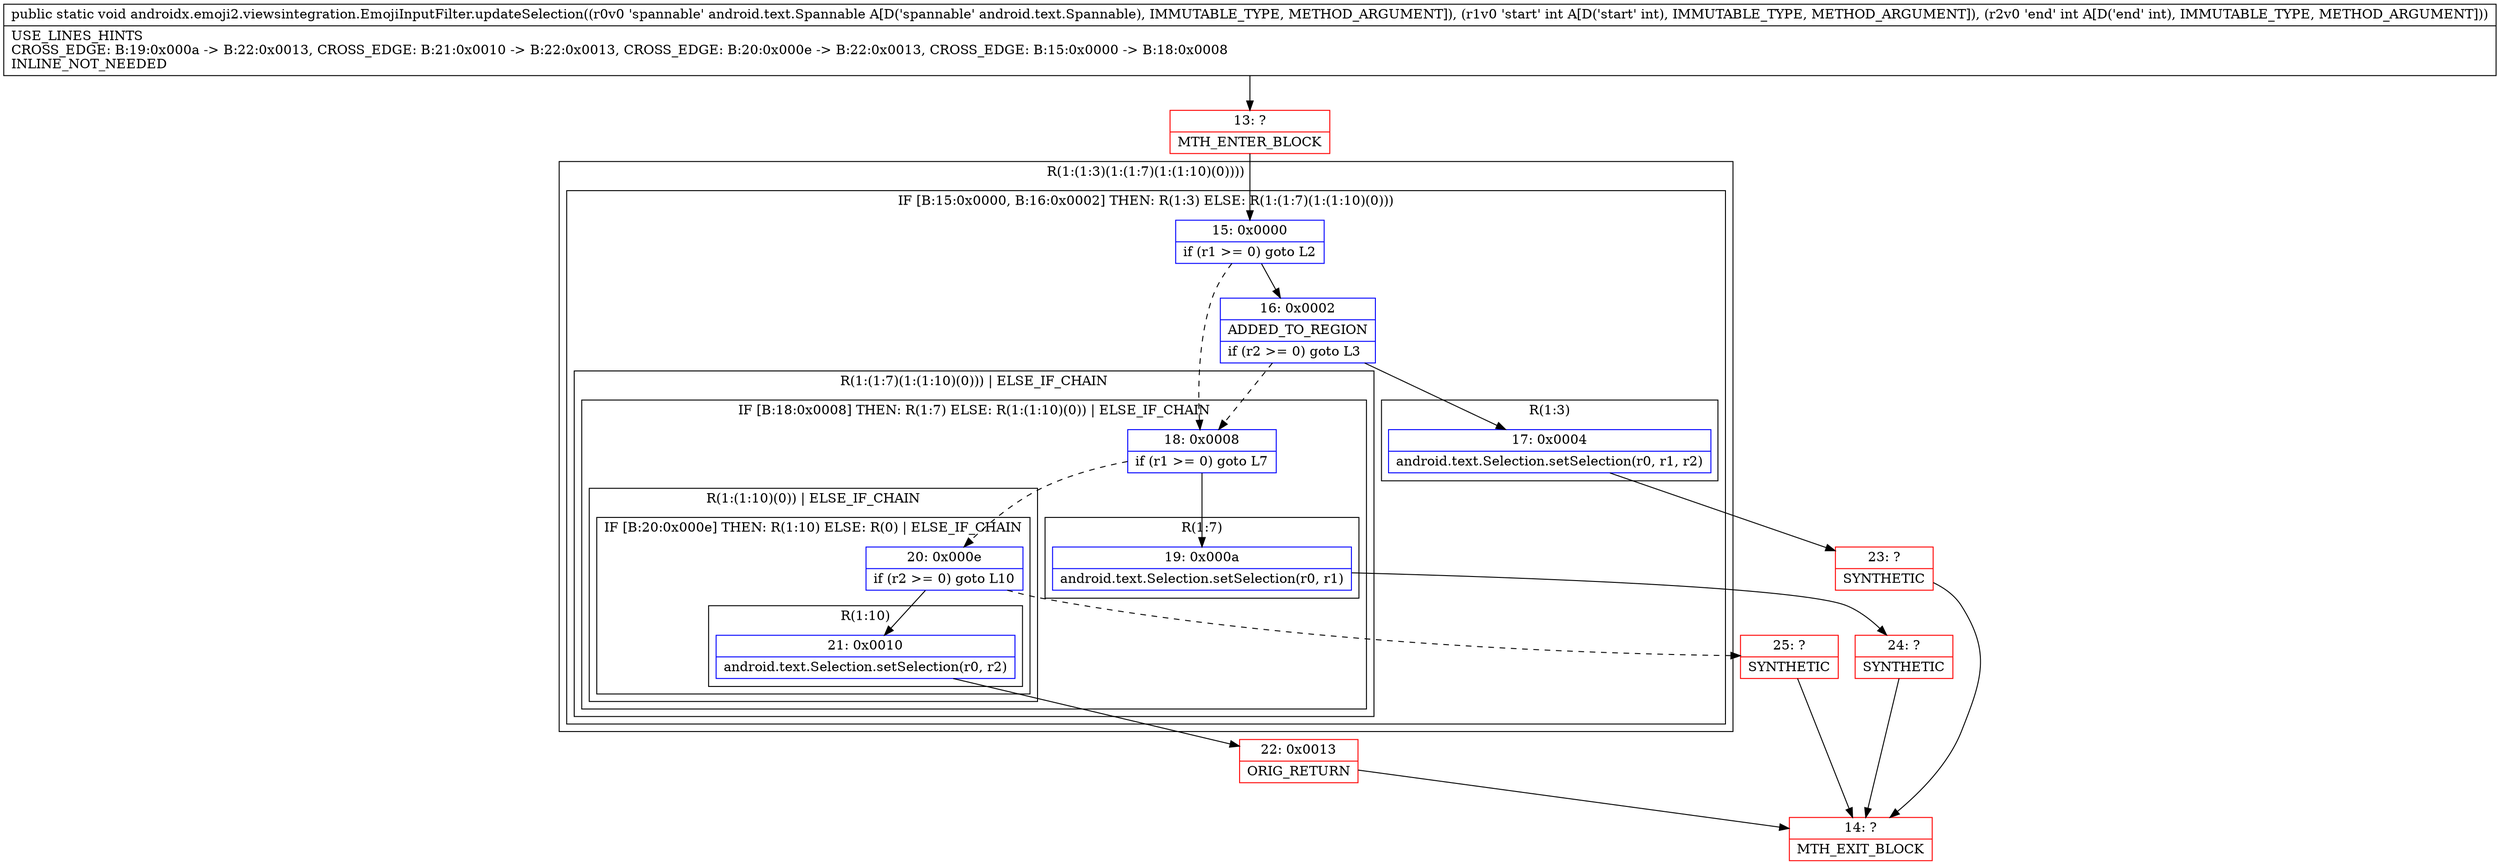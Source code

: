 digraph "CFG forandroidx.emoji2.viewsintegration.EmojiInputFilter.updateSelection(Landroid\/text\/Spannable;II)V" {
subgraph cluster_Region_1339900760 {
label = "R(1:(1:3)(1:(1:7)(1:(1:10)(0))))";
node [shape=record,color=blue];
subgraph cluster_IfRegion_583769256 {
label = "IF [B:15:0x0000, B:16:0x0002] THEN: R(1:3) ELSE: R(1:(1:7)(1:(1:10)(0)))";
node [shape=record,color=blue];
Node_15 [shape=record,label="{15\:\ 0x0000|if (r1 \>= 0) goto L2\l}"];
Node_16 [shape=record,label="{16\:\ 0x0002|ADDED_TO_REGION\l|if (r2 \>= 0) goto L3\l}"];
subgraph cluster_Region_1557417834 {
label = "R(1:3)";
node [shape=record,color=blue];
Node_17 [shape=record,label="{17\:\ 0x0004|android.text.Selection.setSelection(r0, r1, r2)\l}"];
}
subgraph cluster_Region_864674826 {
label = "R(1:(1:7)(1:(1:10)(0))) | ELSE_IF_CHAIN\l";
node [shape=record,color=blue];
subgraph cluster_IfRegion_376153760 {
label = "IF [B:18:0x0008] THEN: R(1:7) ELSE: R(1:(1:10)(0)) | ELSE_IF_CHAIN\l";
node [shape=record,color=blue];
Node_18 [shape=record,label="{18\:\ 0x0008|if (r1 \>= 0) goto L7\l}"];
subgraph cluster_Region_1757107737 {
label = "R(1:7)";
node [shape=record,color=blue];
Node_19 [shape=record,label="{19\:\ 0x000a|android.text.Selection.setSelection(r0, r1)\l}"];
}
subgraph cluster_Region_376109947 {
label = "R(1:(1:10)(0)) | ELSE_IF_CHAIN\l";
node [shape=record,color=blue];
subgraph cluster_IfRegion_1790964744 {
label = "IF [B:20:0x000e] THEN: R(1:10) ELSE: R(0) | ELSE_IF_CHAIN\l";
node [shape=record,color=blue];
Node_20 [shape=record,label="{20\:\ 0x000e|if (r2 \>= 0) goto L10\l}"];
subgraph cluster_Region_564793689 {
label = "R(1:10)";
node [shape=record,color=blue];
Node_21 [shape=record,label="{21\:\ 0x0010|android.text.Selection.setSelection(r0, r2)\l}"];
}
subgraph cluster_Region_328437995 {
label = "R(0)";
node [shape=record,color=blue];
}
}
}
}
}
}
}
Node_13 [shape=record,color=red,label="{13\:\ ?|MTH_ENTER_BLOCK\l}"];
Node_23 [shape=record,color=red,label="{23\:\ ?|SYNTHETIC\l}"];
Node_14 [shape=record,color=red,label="{14\:\ ?|MTH_EXIT_BLOCK\l}"];
Node_24 [shape=record,color=red,label="{24\:\ ?|SYNTHETIC\l}"];
Node_22 [shape=record,color=red,label="{22\:\ 0x0013|ORIG_RETURN\l}"];
Node_25 [shape=record,color=red,label="{25\:\ ?|SYNTHETIC\l}"];
MethodNode[shape=record,label="{public static void androidx.emoji2.viewsintegration.EmojiInputFilter.updateSelection((r0v0 'spannable' android.text.Spannable A[D('spannable' android.text.Spannable), IMMUTABLE_TYPE, METHOD_ARGUMENT]), (r1v0 'start' int A[D('start' int), IMMUTABLE_TYPE, METHOD_ARGUMENT]), (r2v0 'end' int A[D('end' int), IMMUTABLE_TYPE, METHOD_ARGUMENT]))  | USE_LINES_HINTS\lCROSS_EDGE: B:19:0x000a \-\> B:22:0x0013, CROSS_EDGE: B:21:0x0010 \-\> B:22:0x0013, CROSS_EDGE: B:20:0x000e \-\> B:22:0x0013, CROSS_EDGE: B:15:0x0000 \-\> B:18:0x0008\lINLINE_NOT_NEEDED\l}"];
MethodNode -> Node_13;Node_15 -> Node_16;
Node_15 -> Node_18[style=dashed];
Node_16 -> Node_17;
Node_16 -> Node_18[style=dashed];
Node_17 -> Node_23;
Node_18 -> Node_19;
Node_18 -> Node_20[style=dashed];
Node_19 -> Node_24;
Node_20 -> Node_21;
Node_20 -> Node_25[style=dashed];
Node_21 -> Node_22;
Node_13 -> Node_15;
Node_23 -> Node_14;
Node_24 -> Node_14;
Node_22 -> Node_14;
Node_25 -> Node_14;
}

